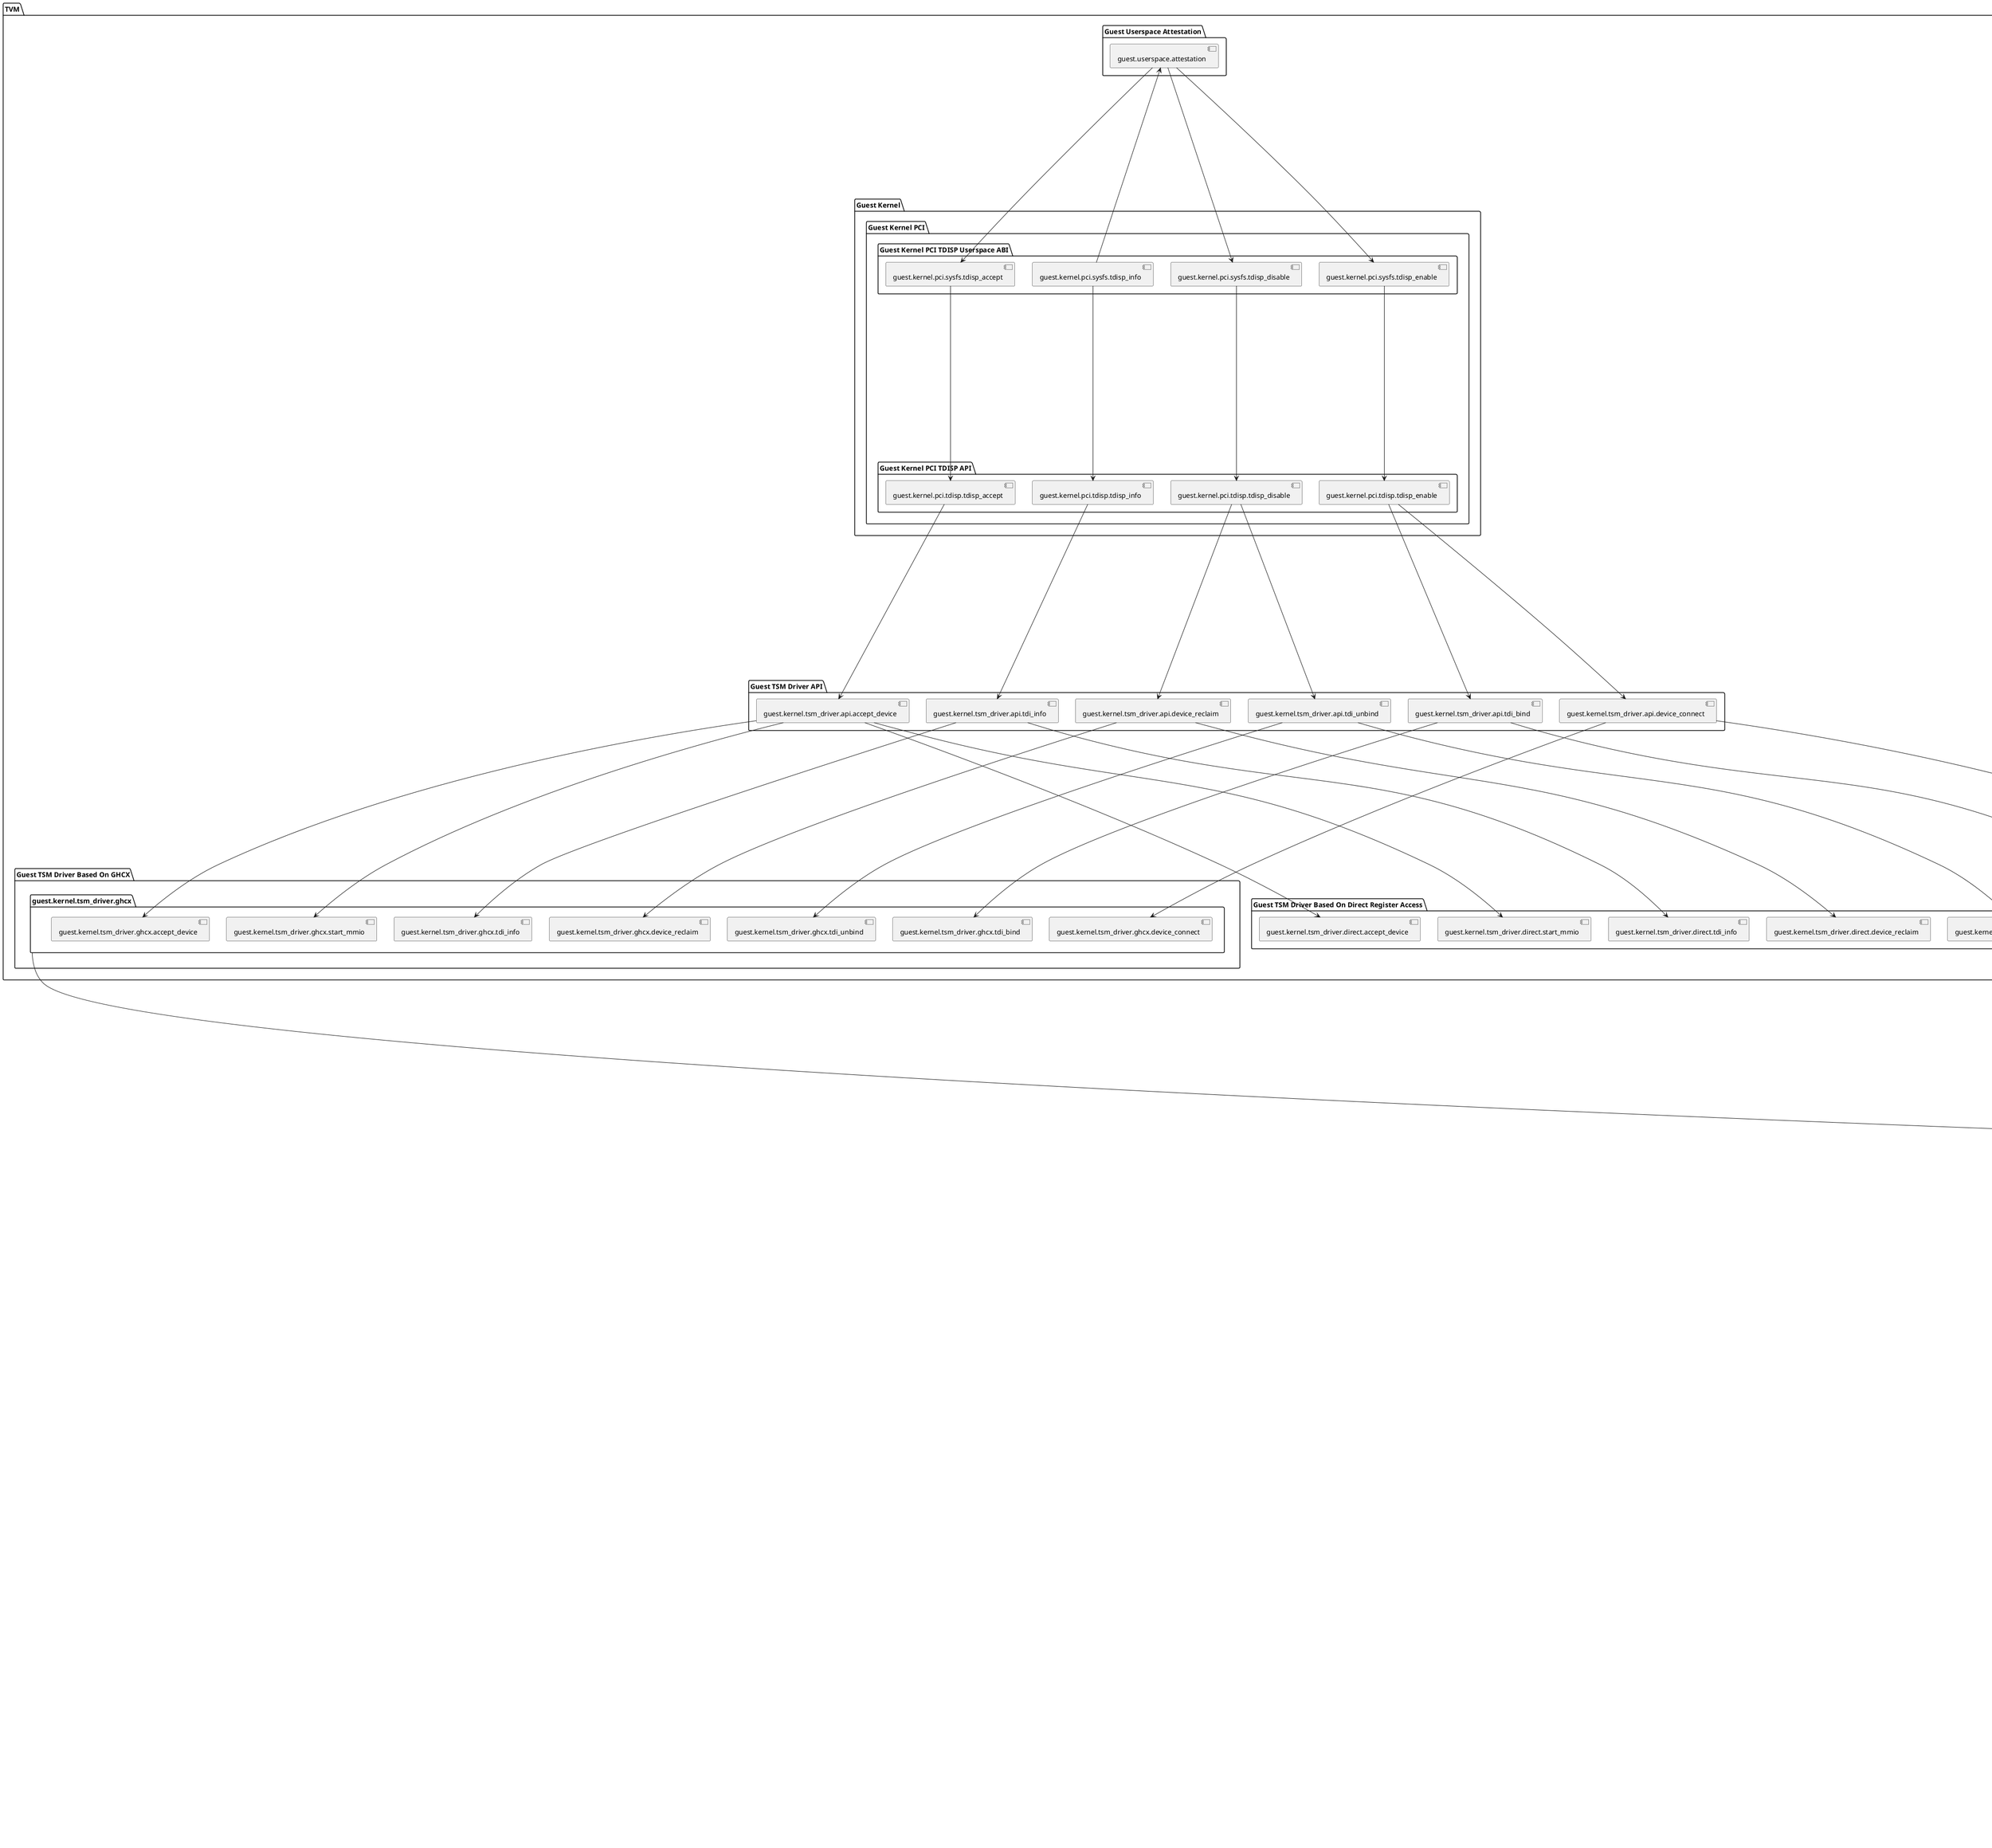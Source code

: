 @startuml
skinparam ranksep 400

package "TDISP PCI Device" {
	package "Configuration Space" {
		[pci_device.doe]
	}
}

package "Host" {
	package "Host Kernel" {
		package "Host Kernel KVM" {
			[host.kernel.kvm.tvm_exit_handler]
			[host.kernel.kvm.vcpu_run]
			[host.kernel.kvm.intel.tpa_command_dispatcher]
		}
		package "Host Kernel PCI" {
			package "Host Kernel PCI TDISP Userspace ABI" {
				[host.kernel.pci.sysfs.tdisp_enable]
				[host.kernel.pci.sysfs.tdisp_disable]
				[host.kernel.pci.sysfs.tdisp_info]
			}
			package "Host Kernel PCI TDISP API" {
				[host.kernel.pci.tdisp.tdisp_enable]
				[host.kernel.pci.tdisp.tdisp_disable]
				[host.kernel.pci.tdisp.tdisp_info]
			}
		}
		package "Host Kernel DOE Driver" {
			[host.kernel.doe_driver.read_write_message]
		}
	}

	package "Host TVM QEMU" {
		[host.tvm.qemu.vcpu_thread]
	}

	package "Host TSM Driver API" {
		[host.kernel.tsm_driver.api.device_connect]
		[host.kernel.tsm_driver.api.device_reclaim]
		[host.kernel.tsm_driver.api.tdi_bind]
		[host.kernel.tsm_driver.api.tdi_unbind]
		[host.kernel.tsm_driver.api.tdi_info]
	}

	package "Intel Host TSM Driver" {
		package host.kernel.tsm_driver.intel {
			[host.kernel.tsm_driver.intel.device_connect]
			[host.kernel.tsm_driver.intel.device_reclaim]
			[host.kernel.tsm_driver.intel.tdi_bind]
			[host.kernel.tsm_driver.intel.tdi_unbind]
			[host.kernel.tsm_driver.intel.tdi_info]
			[host.kernel.tsm_driver.intel.tpa_command_channel]
		}
	}

	package "AMD Host TSM Driver" {
		package host.kernel.tsm_driver.amd {
			[host.kernel.tsm_driver.amd.device_connect]
			[host.kernel.tsm_driver.amd.device_reclaim]
			[host.kernel.tsm_driver.amd.tdi_bind]
			[host.kernel.tsm_driver.amd.tdi_unbind]
			[host.kernel.tsm_driver.amd.tdi_info]
		}
	}

	package "Host TPA QEMU" {
		[host.tpa.qemu.vcpu_thread]
		package "SPDM/TDCM/TPA Service" {
			[host.tpa.qemu.intel.tpa_service_thread]
		}
	}
}

package "Intel TDX Module" {
	[tsm.intel.tdx_module]
}

package "AMD PSP Firmware" {
	[tsm.amd.psp_firmware]
}

package "TVM" {
	package "Guest Kernel" {
		package "Guest Kernel PCI" {
			package "Guest Kernel PCI TDISP Userspace ABI" {
				[guest.kernel.pci.sysfs.tdisp_enable]
				[guest.kernel.pci.sysfs.tdisp_disable]
				[guest.kernel.pci.sysfs.tdisp_info]
				[guest.kernel.pci.sysfs.tdisp_accept]
			}

			package "Guest Kernel PCI TDISP API" {
				[guest.kernel.pci.tdisp.tdisp_enable]
				[guest.kernel.pci.tdisp.tdisp_disable]
				[guest.kernel.pci.tdisp.tdisp_info]
				[guest.kernel.pci.tdisp.tdisp_accept]
			}
		}
	}

	package "Guest TSM Driver API" {
		[guest.kernel.tsm_driver.api.device_connect]
		[guest.kernel.tsm_driver.api.device_reclaim]
		[guest.kernel.tsm_driver.api.tdi_bind]
		[guest.kernel.tsm_driver.api.tdi_unbind]
		[guest.kernel.tsm_driver.api.tdi_info]
		[guest.kernel.tsm_driver.api.accept_device]
	}

	package "Guest TSM Driver Based On GHCX" {
		package guest.kernel.tsm_driver.ghcx {
			[guest.kernel.tsm_driver.ghcx.device_connect]
			[guest.kernel.tsm_driver.ghcx.device_reclaim]
			[guest.kernel.tsm_driver.ghcx.tdi_bind]
			[guest.kernel.tsm_driver.ghcx.tdi_unbind]
			[guest.kernel.tsm_driver.ghcx.tdi_info]
			[guest.kernel.tsm_driver.ghcx.accept_device]
			[guest.kernel.tsm_driver.ghcx.start_mmio]
		}
	}

	package "Guest TSM Driver Based On Direct Register Access" {
		[guest.kernel.tsm_driver.direct.device_connect]
		[guest.kernel.tsm_driver.direct.device_reclaim]
		[guest.kernel.tsm_driver.direct.tdi_bind]
		[guest.kernel.tsm_driver.direct.tdi_unbind]
		[guest.kernel.tsm_driver.direct.tdi_info]
		[guest.kernel.tsm_driver.direct.accept_device]
		[guest.kernel.tsm_driver.direct.start_mmio]
	}

	package "Guest Userspace Attestation" {
		[guest.userspace.attestation]
	}
}

'Guest controls the TDISP device via TSM
host.tvm.qemu.vcpu_thread <--> host.kernel.kvm.vcpu_run
host.kernel.kvm.tvm_exit_handler <--> host.kernel.kvm.vcpu_run

host.tvm.qemu.vcpu_thread --> host.kernel.pci.sysfs.tdisp_enable
host.tvm.qemu.vcpu_thread --> host.kernel.pci.sysfs.tdisp_disable
host.tvm.qemu.vcpu_thread --> host.kernel.pci.sysfs.tdisp_info

'Host userspace TDISP control ABI talks to HOST PCI TDISP routines
host.kernel.pci.sysfs.tdisp_enable -->host.kernel.pci.tdisp.tdisp_enable
host.kernel.pci.sysfs.tdisp_disable -->host.kernel.pci.tdisp.tdisp_disable
host.kernel.pci.sysfs.tdisp_info -->host.kernel.pci.tdisp.tdisp_info

'Host TSM driver controls DOE via DOE driver
host.kernel.tsm_driver.amd --> host.kernel.doe_driver.read_write_message
host.kernel.tsm_driver.intel --> host.kernel.doe_driver.read_write_message

'Host DOE driver reads/writes device DOE
host.kernel.doe_driver.read_write_message --> pci_device.doe

'Host PCI TDISP talks to TSM Driver API
host.kernel.pci.tdisp.tdisp_enable --> host.kernel.tsm_driver.api.device_connect
host.kernel.pci.tdisp.tdisp_enable --> host.kernel.tsm_driver.api.tdi_bind
host.kernel.pci.tdisp.tdisp_disable --> host.kernel.tsm_driver.api.device_reclaim
host.kernel.pci.tdisp.tdisp_disable --> host.kernel.tsm_driver.api.tdi_unbind
host.kernel.pci.tdisp.tdisp_info --> host.kernel.tsm_driver.api.tdi_info

'Host TSM driver APIs call vendor-specific TSM driver
host.kernel.tsm_driver.api.device_connect --> host.kernel.tsm_driver.amd.device_connect
host.kernel.tsm_driver.api.device_reclaim --> host.kernel.tsm_driver.amd.device_reclaim
host.kernel.tsm_driver.api.tdi_bind --> host.kernel.tsm_driver.amd.tdi_bind
host.kernel.tsm_driver.api.tdi_unbind --> host.kernel.tsm_driver.amd.tdi_unbind
host.kernel.tsm_driver.api.tdi_info --> host.kernel.tsm_driver.amd.tdi_info

host.kernel.tsm_driver.api.device_connect --> host.kernel.tsm_driver.intel.device_connect
host.kernel.tsm_driver.api.device_reclaim --> host.kernel.tsm_driver.intel.device_reclaim
host.kernel.tsm_driver.api.tdi_bind --> host.kernel.tsm_driver.intel.tdi_bind
host.kernel.tsm_driver.api.tdi_unbind --> host.kernel.tsm_driver.intel.tdi_unbind
host.kernel.tsm_driver.api.tdi_info --> host.kernel.tsm_driver.intel.tdi_info

'Intel TSM driver talks to TPA
host.kernel.tsm_driver.intel.device_connect --> host.kernel.tsm_driver.intel.tpa_command_channel
host.kernel.tsm_driver.intel.device_reclaim --> host.kernel.tsm_driver.intel.tpa_command_channel
host.kernel.tsm_driver.intel.tdi_bind --> host.kernel.tsm_driver.intel.tpa_command_channel
host.kernel.tsm_driver.intel.tdi_unbind --> host.kernel.tsm_driver.intel.tpa_command_channel
host.kernel.tsm_driver.intel.tdi_info --> host.kernel.tsm_driver.intel.tpa_command_channel

'Intel Host TSM Driver talks to TPA
host.kernel.tsm_driver.intel.tpa_command_channel <--> host.tpa.qemu.intel.tpa_service_thread
host.kernel.kvm.tvm_exit_handler <--> host.kernel.kvm.intel.tpa_command_dispatcher
host.tpa.qemu.vcpu_thread <--> host.kernel.kvm.vcpu_run

'TPA talks to Intel TDX module
host.kernel.kvm.intel.tpa_command_dispatcher <--> tsm.intel.tdx_module

'AMD Host TSM Driver talks to AMD PSP firmware
host.kernel.tsm_driver.amd --> tsm.amd.psp_firmware

'Guest Attestation talks to Guest Kernel PCI TDISP Userspace ABI
guest.userspace.attestation --> guest.kernel.pci.sysfs.tdisp_enable
guest.userspace.attestation --> guest.kernel.pci.sysfs.tdisp_disable
guest.userspace.attestation --> guest.kernel.pci.sysfs.tdisp_accept
guest.userspace.attestation <-- guest.kernel.pci.sysfs.tdisp_info

'Guest Kernel PCI TDISP Userspace ABI talks to Guest Kernel PCI TDISP API
guest.kernel.pci.sysfs.tdisp_enable --> guest.kernel.pci.tdisp.tdisp_enable
guest.kernel.pci.sysfs.tdisp_disable --> guest.kernel.pci.tdisp.tdisp_disable
guest.kernel.pci.sysfs.tdisp_info --> guest.kernel.pci.tdisp.tdisp_info
guest.kernel.pci.sysfs.tdisp_accept --> guest.kernel.pci.tdisp.tdisp_accept

'Guest Kernel PCI TDISP API talks to Guest TSM driver APIs
guest.kernel.pci.tdisp.tdisp_enable --> guest.kernel.tsm_driver.api.device_connect
guest.kernel.pci.tdisp.tdisp_enable --> guest.kernel.tsm_driver.api.tdi_bind
guest.kernel.pci.tdisp.tdisp_disable --> guest.kernel.tsm_driver.api.device_reclaim
guest.kernel.pci.tdisp.tdisp_disable --> guest.kernel.tsm_driver.api.tdi_unbind
guest.kernel.pci.tdisp.tdisp_accept --> guest.kernel.tsm_driver.api.accept_device
guest.kernel.pci.tdisp.tdisp_info --> guest.kernel.tsm_driver.api.tdi_info

'Guest TSM driver APIs call generic TSM driver based on GHCX
guest.kernel.tsm_driver.api.device_connect --> guest.kernel.tsm_driver.ghcx.device_connect
guest.kernel.tsm_driver.api.device_reclaim --> guest.kernel.tsm_driver.ghcx.device_reclaim
guest.kernel.tsm_driver.api.tdi_bind --> guest.kernel.tsm_driver.ghcx.tdi_bind
guest.kernel.tsm_driver.api.tdi_unbind --> guest.kernel.tsm_driver.ghcx.tdi_unbind
guest.kernel.tsm_driver.api.tdi_info --> guest.kernel.tsm_driver.ghcx.tdi_info
guest.kernel.tsm_driver.api.accept_device --> guest.kernel.tsm_driver.ghcx.accept_device
guest.kernel.tsm_driver.api.accept_device --> guest.kernel.tsm_driver.ghcx.start_mmio

'Guest TSM driver APIs call generic TSM driver based on direct register access
guest.kernel.tsm_driver.api.device_connect --> guest.kernel.tsm_driver.direct.device_connect
guest.kernel.tsm_driver.api.device_reclaim --> guest.kernel.tsm_driver.direct.device_reclaim
guest.kernel.tsm_driver.api.tdi_bind --> guest.kernel.tsm_driver.direct.tdi_bind
guest.kernel.tsm_driver.api.tdi_unbind --> guest.kernel.tsm_driver.direct.tdi_unbind
guest.kernel.tsm_driver.api.tdi_info --> guest.kernel.tsm_driver.direct.tdi_info
guest.kernel.tsm_driver.api.accept_device --> guest.kernel.tsm_driver.direct.accept_device
guest.kernel.tsm_driver.api.accept_device --> guest.kernel.tsm_driver.direct.start_mmio

'Guest TSM driver talks to host VMM
guest.kernel.tsm_driver.ghcx --> tsm.intel.tdx_module

'Exit to VMM
tsm.intel.tdx_module --> host.kernel.kvm.tvm_exit_handler

@enduml
